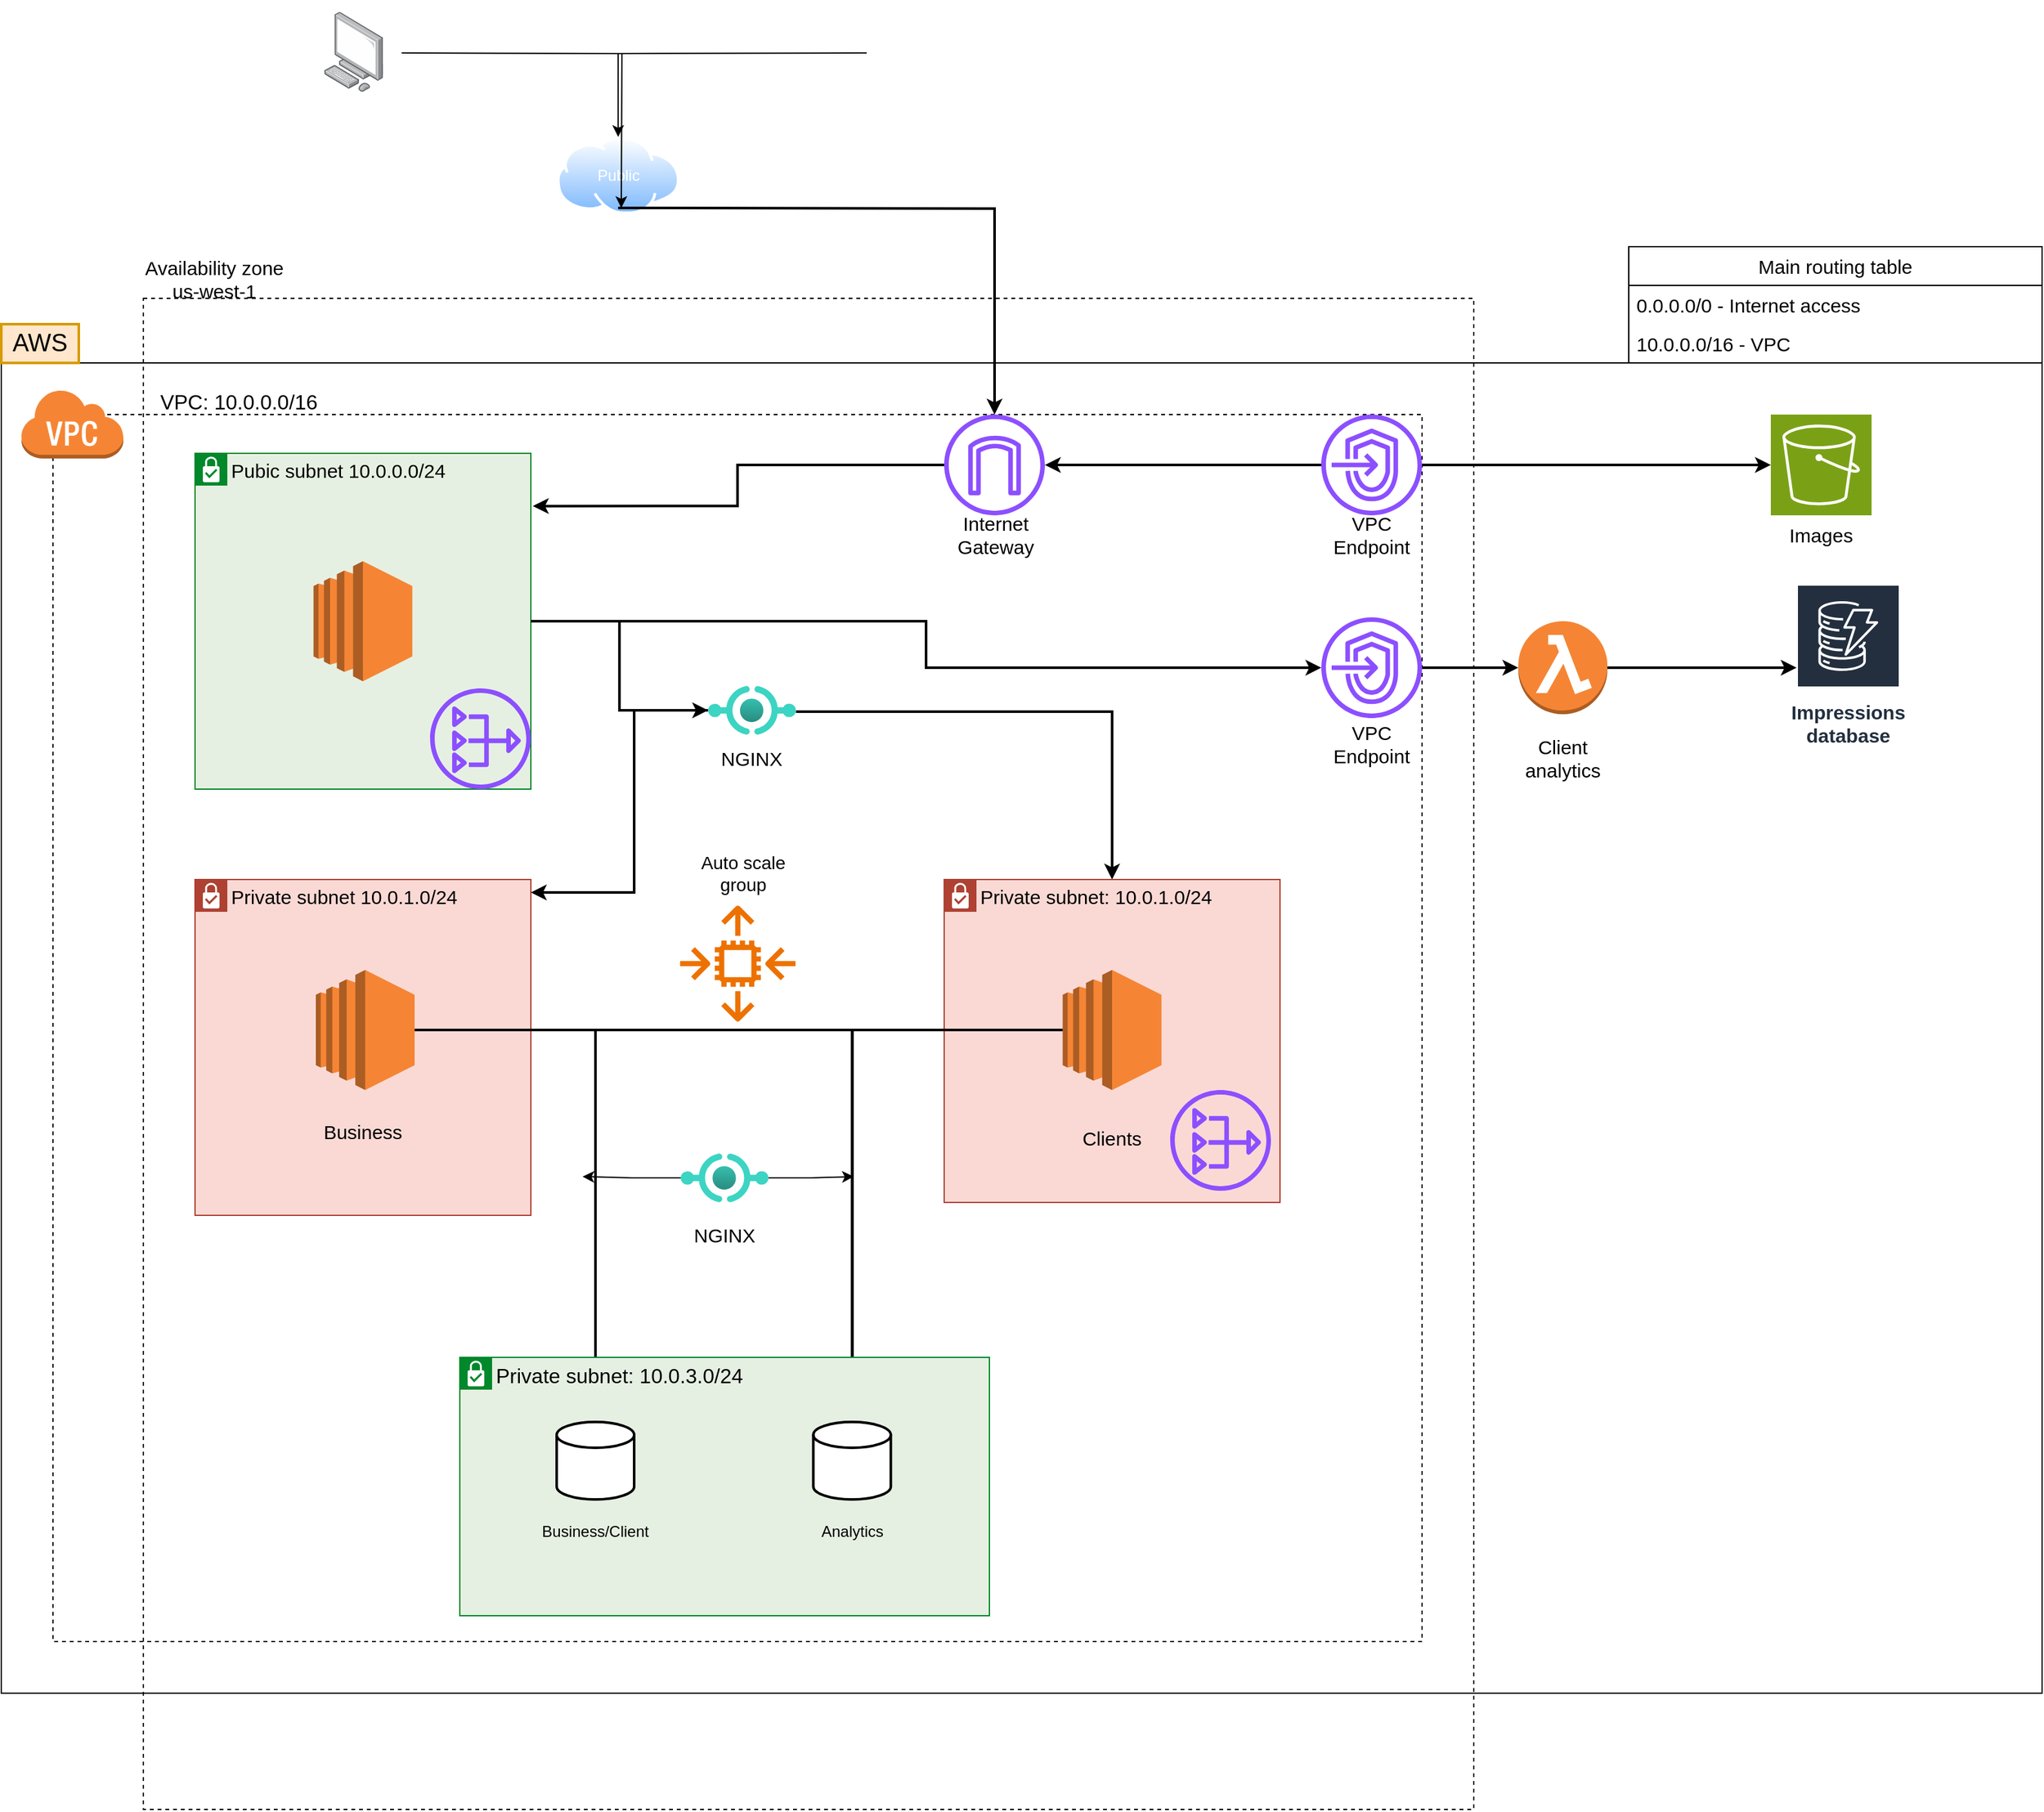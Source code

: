 <mxfile version="24.7.12">
  <diagram name="Page-1" id="1npiZSmswvkon4gAFHvo">
    <mxGraphModel dx="2607" dy="1675" grid="1" gridSize="10" guides="1" tooltips="1" connect="1" arrows="1" fold="1" page="1" pageScale="1" pageWidth="850" pageHeight="1100" math="0" shadow="0">
      <root>
        <mxCell id="0" />
        <mxCell id="1" parent="0" />
        <mxCell id="VEC-emDZ8dzPH6i4BCSv-1" value="" style="rounded=0;whiteSpace=wrap;html=1;" parent="1" vertex="1">
          <mxGeometry x="370" y="300" width="1580" height="1030" as="geometry" />
        </mxCell>
        <mxCell id="VEC-emDZ8dzPH6i4BCSv-2" value="AWS" style="text;html=1;align=center;verticalAlign=middle;whiteSpace=wrap;rounded=0;fillColor=#ffe6cc;strokeColor=#d79b00;strokeWidth=2;fontSize=19;" parent="1" vertex="1">
          <mxGeometry x="370" y="270" width="60" height="30" as="geometry" />
        </mxCell>
        <mxCell id="VEC-emDZ8dzPH6i4BCSv-4" value="" style="image;aspect=fixed;perimeter=ellipsePerimeter;html=1;align=center;shadow=0;dashed=0;spacingTop=3;image=img/lib/active_directory/internet_cloud.svg;" parent="1" vertex="1">
          <mxGeometry x="800" y="125" width="95.23" height="60" as="geometry" />
        </mxCell>
        <mxCell id="VEC-emDZ8dzPH6i4BCSv-21" style="edgeStyle=orthogonalEdgeStyle;rounded=0;orthogonalLoop=1;jettySize=auto;html=1;strokeWidth=2;" parent="1" target="VEC-emDZ8dzPH6i4BCSv-54" edge="1">
          <mxGeometry relative="1" as="geometry">
            <mxPoint x="775.067" y="440" as="targetPoint" />
            <mxPoint x="847.6" y="180" as="sourcePoint" />
          </mxGeometry>
        </mxCell>
        <mxCell id="VEC-emDZ8dzPH6i4BCSv-5" value="&lt;font color=&quot;#ffffff&quot;&gt;Public&lt;/font&gt;" style="text;html=1;align=center;verticalAlign=middle;whiteSpace=wrap;rounded=0;" parent="1" vertex="1">
          <mxGeometry x="817.62" y="140" width="60" height="30" as="geometry" />
        </mxCell>
        <mxCell id="VEC-emDZ8dzPH6i4BCSv-11" style="edgeStyle=orthogonalEdgeStyle;rounded=0;orthogonalLoop=1;jettySize=auto;html=1;" parent="1" edge="1">
          <mxGeometry relative="1" as="geometry">
            <mxPoint x="850" y="180.0" as="targetPoint" />
            <mxPoint x="680" y="60" as="sourcePoint" />
          </mxGeometry>
        </mxCell>
        <mxCell id="VEC-emDZ8dzPH6i4BCSv-10" style="edgeStyle=orthogonalEdgeStyle;rounded=0;orthogonalLoop=1;jettySize=auto;html=1;entryX=0.5;entryY=0;entryDx=0;entryDy=0;" parent="1" target="VEC-emDZ8dzPH6i4BCSv-4" edge="1">
          <mxGeometry relative="1" as="geometry">
            <mxPoint x="1040" y="60" as="sourcePoint" />
          </mxGeometry>
        </mxCell>
        <mxCell id="VEC-emDZ8dzPH6i4BCSv-15" value="" style="rounded=0;whiteSpace=wrap;html=1;strokeColor=default;dashed=1;" parent="1" vertex="1">
          <mxGeometry x="410" y="340" width="1060" height="950" as="geometry" />
        </mxCell>
        <mxCell id="VEC-emDZ8dzPH6i4BCSv-16" value="" style="outlineConnect=0;dashed=0;verticalLabelPosition=bottom;verticalAlign=top;align=center;html=1;shape=mxgraph.aws3.virtual_private_cloud;fillColor=#F58534;gradientColor=none;" parent="1" vertex="1">
          <mxGeometry x="385" y="320" width="79.5" height="54" as="geometry" />
        </mxCell>
        <mxCell id="VEC-emDZ8dzPH6i4BCSv-17" value="" style="rounded=0;whiteSpace=wrap;html=1;dashed=1;fillColor=none;" parent="1" vertex="1">
          <mxGeometry x="480" y="250" width="1030" height="1170" as="geometry" />
        </mxCell>
        <mxCell id="VEC-emDZ8dzPH6i4BCSv-19" value="Availability zone us-west-1" style="text;html=1;align=center;verticalAlign=middle;whiteSpace=wrap;rounded=0;fontSize=15;" parent="1" vertex="1">
          <mxGeometry x="480" y="220" width="110" height="30" as="geometry" />
        </mxCell>
        <mxCell id="VEC-emDZ8dzPH6i4BCSv-30" value="&lt;font style=&quot;font-size: 15px;&quot;&gt;&lt;font style=&quot;font-size: 15px;&quot;&gt;Private subnet&amp;nbsp;&lt;/font&gt;10.0.1.0/24&lt;/font&gt;" style="shape=mxgraph.ibm.box;prType=subnet;fontStyle=0;verticalAlign=top;align=left;spacingLeft=32;spacingTop=4;fillColor=#fad9d5;rounded=0;whiteSpace=wrap;html=1;strokeColor=#ae4132;strokeWidth=1;dashed=0;container=1;spacing=-4;collapsible=0;expand=0;recursiveResize=0;" parent="1" vertex="1">
          <mxGeometry x="520" y="700" width="260" height="260" as="geometry" />
        </mxCell>
        <mxCell id="VEC-emDZ8dzPH6i4BCSv-47" value="Business" style="text;html=1;align=center;verticalAlign=middle;whiteSpace=wrap;rounded=0;fontSize=15;" parent="VEC-emDZ8dzPH6i4BCSv-30" vertex="1">
          <mxGeometry x="100" y="180" width="60" height="30" as="geometry" />
        </mxCell>
        <mxCell id="VEC-emDZ8dzPH6i4BCSv-37" value="" style="outlineConnect=0;dashed=0;verticalLabelPosition=bottom;verticalAlign=top;align=center;html=1;shape=mxgraph.aws3.ec2;fillColor=#F58534;gradientColor=none;" parent="VEC-emDZ8dzPH6i4BCSv-30" vertex="1">
          <mxGeometry x="93.5" y="70" width="76.5" height="93" as="geometry" />
        </mxCell>
        <mxCell id="VEC-emDZ8dzPH6i4BCSv-61" style="edgeStyle=orthogonalEdgeStyle;rounded=0;orthogonalLoop=1;jettySize=auto;html=1;strokeWidth=2;" parent="1" source="VEC-emDZ8dzPH6i4BCSv-92" target="VEC-emDZ8dzPH6i4BCSv-31" edge="1">
          <mxGeometry relative="1" as="geometry">
            <Array as="points">
              <mxPoint x="1230" y="570" />
            </Array>
          </mxGeometry>
        </mxCell>
        <mxCell id="VEC-emDZ8dzPH6i4BCSv-69" style="edgeStyle=orthogonalEdgeStyle;rounded=0;orthogonalLoop=1;jettySize=auto;html=1;strokeWidth=2;" parent="1" source="eG7gTmfQhX4MJYUldXyf-1" target="VEC-emDZ8dzPH6i4BCSv-68" edge="1">
          <mxGeometry relative="1" as="geometry" />
        </mxCell>
        <mxCell id="VEC-emDZ8dzPH6i4BCSv-32" value="&lt;font style=&quot;font-size: 15px;&quot;&gt;&lt;font style=&quot;font-size: 15px;&quot;&gt;Pubic subnet&amp;nbsp;&lt;/font&gt;10.0.0.0/24&lt;/font&gt;" style="shape=mxgraph.ibm.box;prType=subnet;fontStyle=0;verticalAlign=top;align=left;spacingLeft=32;spacingTop=4;fillColor=#E6F0E2;rounded=0;whiteSpace=wrap;html=1;strokeColor=#00882B;strokeWidth=1;dashed=0;container=1;spacing=-4;collapsible=0;expand=0;recursiveResize=0;" parent="1" vertex="1">
          <mxGeometry x="520" y="370" width="260" height="260" as="geometry" />
        </mxCell>
        <mxCell id="VEC-emDZ8dzPH6i4BCSv-26" value="" style="outlineConnect=0;dashed=0;verticalLabelPosition=bottom;verticalAlign=top;align=center;html=1;shape=mxgraph.aws3.ec2;fillColor=#F58534;gradientColor=none;" parent="VEC-emDZ8dzPH6i4BCSv-32" vertex="1">
          <mxGeometry x="91.75" y="83.5" width="76.5" height="93" as="geometry" />
        </mxCell>
        <mxCell id="VEC-emDZ8dzPH6i4BCSv-28" value="" style="sketch=0;outlineConnect=0;fontColor=#232F3E;gradientColor=none;fillColor=#8C4FFF;strokeColor=none;dashed=0;verticalLabelPosition=bottom;verticalAlign=top;align=center;html=1;fontSize=12;fontStyle=0;aspect=fixed;pointerEvents=1;shape=mxgraph.aws4.nat_gateway;" parent="VEC-emDZ8dzPH6i4BCSv-32" vertex="1">
          <mxGeometry x="182" y="182" width="78" height="78" as="geometry" />
        </mxCell>
        <mxCell id="VEC-emDZ8dzPH6i4BCSv-34" value="&lt;font style=&quot;font-size: 14px;&quot;&gt;Auto scale group&lt;/font&gt;" style="text;html=1;align=center;verticalAlign=middle;whiteSpace=wrap;rounded=0;" parent="1" vertex="1">
          <mxGeometry x="891.31" y="680" width="107.38" height="30" as="geometry" />
        </mxCell>
        <mxCell id="VEC-emDZ8dzPH6i4BCSv-54" value="" style="sketch=0;outlineConnect=0;fontColor=#232F3E;gradientColor=none;fillColor=#8C4FFF;strokeColor=none;dashed=0;verticalLabelPosition=bottom;verticalAlign=top;align=center;html=1;fontSize=12;fontStyle=0;aspect=fixed;pointerEvents=1;shape=mxgraph.aws4.internet_gateway;" parent="1" vertex="1">
          <mxGeometry x="1100" y="340" width="78" height="78" as="geometry" />
        </mxCell>
        <mxCell id="VEC-emDZ8dzPH6i4BCSv-56" value="&lt;font style=&quot;font-size: 16px;&quot;&gt;VPC:&amp;nbsp;&lt;/font&gt;10.0.0.0/16" style="text;html=1;align=center;verticalAlign=middle;whiteSpace=wrap;rounded=0;fontSize=16;" parent="1" vertex="1">
          <mxGeometry x="459" y="320" width="190" height="20" as="geometry" />
        </mxCell>
        <mxCell id="VEC-emDZ8dzPH6i4BCSv-58" value="" style="image;points=[];aspect=fixed;html=1;align=center;shadow=0;dashed=0;image=img/lib/allied_telesis/computer_and_terminals/Personal_Computer.svg;" parent="1" vertex="1">
          <mxGeometry x="620" y="28.2" width="45.6" height="61.8" as="geometry" />
        </mxCell>
        <mxCell id="VEC-emDZ8dzPH6i4BCSv-59" value="" style="shape=image;html=1;verticalAlign=top;verticalLabelPosition=bottom;labelBackgroundColor=#ffffff;imageAspect=0;aspect=fixed;image=https://cdn0.iconfinder.com/data/icons/devices-42/512/android_phone-128.png" parent="1" vertex="1">
          <mxGeometry x="1030" y="19.1" width="80" height="80" as="geometry" />
        </mxCell>
        <mxCell id="VEC-emDZ8dzPH6i4BCSv-31" value="&lt;font style=&quot;font-size: 15px;&quot;&gt;&lt;font style=&quot;font-size: 15px;&quot;&gt;Private subnet:&lt;/font&gt;&amp;nbsp;10.0.1.0/24&lt;/font&gt;" style="shape=mxgraph.ibm.box;prType=subnet;fontStyle=0;verticalAlign=top;align=left;spacingLeft=32;spacingTop=4;fillColor=#fad9d5;rounded=0;whiteSpace=wrap;html=1;strokeColor=#ae4132;strokeWidth=1;dashed=0;container=1;spacing=-4;collapsible=0;expand=0;recursiveResize=0;" parent="1" vertex="1">
          <mxGeometry x="1100" y="700" width="260" height="250" as="geometry" />
        </mxCell>
        <mxCell id="VEC-emDZ8dzPH6i4BCSv-48" value="Clients" style="text;html=1;align=center;verticalAlign=middle;whiteSpace=wrap;rounded=0;fontSize=15;" parent="VEC-emDZ8dzPH6i4BCSv-31" vertex="1">
          <mxGeometry x="100" y="185" width="60" height="30" as="geometry" />
        </mxCell>
        <mxCell id="VEC-emDZ8dzPH6i4BCSv-39" value="" style="outlineConnect=0;dashed=0;verticalLabelPosition=bottom;verticalAlign=top;align=center;html=1;shape=mxgraph.aws3.ec2;fillColor=#F58534;gradientColor=none;" parent="VEC-emDZ8dzPH6i4BCSv-31" vertex="1">
          <mxGeometry x="91.75" y="70" width="76.5" height="93" as="geometry" />
        </mxCell>
        <mxCell id="VEC-emDZ8dzPH6i4BCSv-67" value="" style="sketch=0;outlineConnect=0;fontColor=#232F3E;gradientColor=none;fillColor=#8C4FFF;strokeColor=none;dashed=0;verticalLabelPosition=bottom;verticalAlign=top;align=center;html=1;fontSize=12;fontStyle=0;aspect=fixed;pointerEvents=1;shape=mxgraph.aws4.nat_gateway;" parent="VEC-emDZ8dzPH6i4BCSv-31" vertex="1">
          <mxGeometry x="175" y="163" width="78" height="78" as="geometry" />
        </mxCell>
        <mxCell id="VEC-emDZ8dzPH6i4BCSv-43" style="edgeStyle=orthogonalEdgeStyle;rounded=0;orthogonalLoop=1;jettySize=auto;html=1;strokeWidth=2;" parent="1" source="VEC-emDZ8dzPH6i4BCSv-39" target="VEC-emDZ8dzPH6i4BCSv-36" edge="1">
          <mxGeometry relative="1" as="geometry" />
        </mxCell>
        <mxCell id="VEC-emDZ8dzPH6i4BCSv-42" style="edgeStyle=orthogonalEdgeStyle;rounded=0;orthogonalLoop=1;jettySize=auto;html=1;strokeWidth=2;" parent="1" source="VEC-emDZ8dzPH6i4BCSv-37" target="VEC-emDZ8dzPH6i4BCSv-36" edge="1">
          <mxGeometry relative="1" as="geometry">
            <Array as="points">
              <mxPoint x="1029" y="817" />
            </Array>
          </mxGeometry>
        </mxCell>
        <mxCell id="VEC-emDZ8dzPH6i4BCSv-57" value="" style="sketch=0;outlineConnect=0;fontColor=#232F3E;gradientColor=none;fillColor=#ED7100;strokeColor=none;dashed=0;verticalLabelPosition=bottom;verticalAlign=top;align=center;html=1;fontSize=12;fontStyle=0;aspect=fixed;pointerEvents=1;shape=mxgraph.aws4.auto_scaling2;" parent="1" vertex="1">
          <mxGeometry x="895.23" y="720" width="90" height="90" as="geometry" />
        </mxCell>
        <mxCell id="VEC-emDZ8dzPH6i4BCSv-63" value="&lt;font style=&quot;font-size: 15px;&quot;&gt;Main routing table&lt;/font&gt;" style="swimlane;fontStyle=0;childLayout=stackLayout;horizontal=1;startSize=30;horizontalStack=0;resizeParent=1;resizeParentMax=0;resizeLast=0;collapsible=1;marginBottom=0;whiteSpace=wrap;html=1;" parent="1" vertex="1">
          <mxGeometry x="1630" y="210" width="320" height="90" as="geometry" />
        </mxCell>
        <mxCell id="VEC-emDZ8dzPH6i4BCSv-64" value="&lt;font style=&quot;font-size: 15px;&quot;&gt;0.0.0.0/0 - Internet access&lt;/font&gt;" style="text;strokeColor=none;fillColor=none;align=left;verticalAlign=middle;spacingLeft=4;spacingRight=4;overflow=hidden;points=[[0,0.5],[1,0.5]];portConstraint=eastwest;rotatable=0;whiteSpace=wrap;html=1;" parent="VEC-emDZ8dzPH6i4BCSv-63" vertex="1">
          <mxGeometry y="30" width="320" height="30" as="geometry" />
        </mxCell>
        <mxCell id="VEC-emDZ8dzPH6i4BCSv-65" value="&lt;font style=&quot;font-size: 15px;&quot;&gt;10.0.0.0/16 - VPC&lt;/font&gt;" style="text;strokeColor=none;fillColor=none;align=left;verticalAlign=middle;spacingLeft=4;spacingRight=4;overflow=hidden;points=[[0,0.5],[1,0.5]];portConstraint=eastwest;rotatable=0;whiteSpace=wrap;html=1;" parent="VEC-emDZ8dzPH6i4BCSv-63" vertex="1">
          <mxGeometry y="60" width="320" height="30" as="geometry" />
        </mxCell>
        <mxCell id="VEC-emDZ8dzPH6i4BCSv-71" style="edgeStyle=orthogonalEdgeStyle;rounded=0;orthogonalLoop=1;jettySize=auto;html=1;strokeWidth=2;" parent="1" source="VEC-emDZ8dzPH6i4BCSv-68" target="VEC-emDZ8dzPH6i4BCSv-70" edge="1">
          <mxGeometry relative="1" as="geometry" />
        </mxCell>
        <mxCell id="VEC-emDZ8dzPH6i4BCSv-68" value="" style="outlineConnect=0;dashed=0;verticalLabelPosition=bottom;verticalAlign=top;align=center;html=1;shape=mxgraph.aws3.lambda_function;fillColor=#F58534;gradientColor=none;" parent="1" vertex="1">
          <mxGeometry x="1544.5" y="500" width="69" height="72" as="geometry" />
        </mxCell>
        <mxCell id="VEC-emDZ8dzPH6i4BCSv-70" value="&lt;font style=&quot;font-size: 15px;&quot;&gt;Impressions database&lt;/font&gt;" style="sketch=0;outlineConnect=0;fontColor=#232F3E;gradientColor=none;strokeColor=#ffffff;fillColor=#232F3E;dashed=0;verticalLabelPosition=middle;verticalAlign=bottom;align=center;html=1;whiteSpace=wrap;fontSize=10;fontStyle=1;spacing=3;shape=mxgraph.aws4.productIcon;prIcon=mxgraph.aws4.dynamodb;" parent="1" vertex="1">
          <mxGeometry x="1760" y="471.5" width="80" height="129" as="geometry" />
        </mxCell>
        <mxCell id="VEC-emDZ8dzPH6i4BCSv-72" value="&lt;font style=&quot;font-size: 15px;&quot;&gt;Client analytics&lt;/font&gt;" style="text;html=1;align=center;verticalAlign=middle;whiteSpace=wrap;rounded=0;" parent="1" vertex="1">
          <mxGeometry x="1549" y="591" width="60" height="30" as="geometry" />
        </mxCell>
        <mxCell id="VEC-emDZ8dzPH6i4BCSv-77" style="edgeStyle=orthogonalEdgeStyle;rounded=0;orthogonalLoop=1;jettySize=auto;html=1;strokeWidth=2;" parent="1" source="VEC-emDZ8dzPH6i4BCSv-37" target="VEC-emDZ8dzPH6i4BCSv-49" edge="1">
          <mxGeometry relative="1" as="geometry" />
        </mxCell>
        <mxCell id="VEC-emDZ8dzPH6i4BCSv-80" value="" style="sketch=0;points=[[0,0,0],[0.25,0,0],[0.5,0,0],[0.75,0,0],[1,0,0],[0,1,0],[0.25,1,0],[0.5,1,0],[0.75,1,0],[1,1,0],[0,0.25,0],[0,0.5,0],[0,0.75,0],[1,0.25,0],[1,0.5,0],[1,0.75,0]];outlineConnect=0;fontColor=#232F3E;fillColor=#7AA116;strokeColor=#ffffff;dashed=0;verticalLabelPosition=bottom;verticalAlign=top;align=center;html=1;fontSize=12;fontStyle=0;aspect=fixed;shape=mxgraph.aws4.resourceIcon;resIcon=mxgraph.aws4.s3;" parent="1" vertex="1">
          <mxGeometry x="1740" y="340" width="78" height="78" as="geometry" />
        </mxCell>
        <mxCell id="VEC-emDZ8dzPH6i4BCSv-82" style="edgeStyle=orthogonalEdgeStyle;rounded=0;orthogonalLoop=1;jettySize=auto;html=1;entryX=1.006;entryY=0.157;entryDx=0;entryDy=0;entryPerimeter=0;strokeWidth=2;" parent="1" source="VEC-emDZ8dzPH6i4BCSv-54" target="VEC-emDZ8dzPH6i4BCSv-32" edge="1">
          <mxGeometry relative="1" as="geometry" />
        </mxCell>
        <mxCell id="VEC-emDZ8dzPH6i4BCSv-85" style="edgeStyle=orthogonalEdgeStyle;rounded=0;orthogonalLoop=1;jettySize=auto;html=1;strokeWidth=2;" parent="1" source="VEC-emDZ8dzPH6i4BCSv-84" target="VEC-emDZ8dzPH6i4BCSv-80" edge="1">
          <mxGeometry relative="1" as="geometry" />
        </mxCell>
        <mxCell id="VEC-emDZ8dzPH6i4BCSv-86" style="edgeStyle=orthogonalEdgeStyle;rounded=0;orthogonalLoop=1;jettySize=auto;html=1;strokeWidth=2;" parent="1" source="VEC-emDZ8dzPH6i4BCSv-84" target="VEC-emDZ8dzPH6i4BCSv-54" edge="1">
          <mxGeometry relative="1" as="geometry" />
        </mxCell>
        <mxCell id="VEC-emDZ8dzPH6i4BCSv-84" value="" style="sketch=0;outlineConnect=0;fontColor=#232F3E;gradientColor=none;fillColor=#8C4FFF;strokeColor=none;dashed=0;verticalLabelPosition=bottom;verticalAlign=top;align=center;html=1;fontSize=12;fontStyle=0;aspect=fixed;pointerEvents=1;shape=mxgraph.aws4.endpoints;" parent="1" vertex="1">
          <mxGeometry x="1392" y="340" width="78" height="78" as="geometry" />
        </mxCell>
        <mxCell id="VEC-emDZ8dzPH6i4BCSv-88" style="edgeStyle=orthogonalEdgeStyle;rounded=0;orthogonalLoop=1;jettySize=auto;html=1;" parent="1" source="VEC-emDZ8dzPH6i4BCSv-87" edge="1">
          <mxGeometry relative="1" as="geometry">
            <mxPoint x="820" y="930" as="targetPoint" />
          </mxGeometry>
        </mxCell>
        <mxCell id="VEC-emDZ8dzPH6i4BCSv-89" style="edgeStyle=orthogonalEdgeStyle;rounded=0;orthogonalLoop=1;jettySize=auto;html=1;" parent="1" source="VEC-emDZ8dzPH6i4BCSv-87" edge="1">
          <mxGeometry relative="1" as="geometry">
            <mxPoint x="1030" y="930" as="targetPoint" />
          </mxGeometry>
        </mxCell>
        <mxCell id="VEC-emDZ8dzPH6i4BCSv-87" value="" style="image;aspect=fixed;html=1;points=[];align=center;fontSize=12;image=img/lib/azure2/other/API_Proxy.svg;" parent="1" vertex="1">
          <mxGeometry x="896" y="912" width="68" height="38" as="geometry" />
        </mxCell>
        <mxCell id="VEC-emDZ8dzPH6i4BCSv-90" value="&lt;font style=&quot;font-size: 15px;&quot;&gt;NGINX&lt;/font&gt;" style="text;html=1;align=center;verticalAlign=middle;whiteSpace=wrap;rounded=0;" parent="1" vertex="1">
          <mxGeometry x="900" y="960" width="60" height="30" as="geometry" />
        </mxCell>
        <mxCell id="VEC-emDZ8dzPH6i4BCSv-91" value="&lt;font style=&quot;font-size: 16px;&quot;&gt;&lt;font style=&quot;font-size: 16px;&quot;&gt;Private subnet:&amp;nbsp;&lt;/font&gt;10.0.3.0/24&lt;/font&gt;" style="shape=mxgraph.ibm.box;prType=subnet;fontStyle=0;verticalAlign=top;align=left;spacingLeft=32;spacingTop=4;fillColor=#E6F0E2;rounded=0;whiteSpace=wrap;html=1;strokeColor=#00882B;strokeWidth=1;dashed=0;container=1;spacing=-4;collapsible=0;expand=0;recursiveResize=0;" parent="1" vertex="1">
          <mxGeometry x="725" y="1070" width="410" height="200" as="geometry" />
        </mxCell>
        <mxCell id="VEC-emDZ8dzPH6i4BCSv-49" value="" style="strokeWidth=2;html=1;shape=mxgraph.flowchart.database;whiteSpace=wrap;" parent="1" vertex="1">
          <mxGeometry x="800" y="1120" width="60" height="60" as="geometry" />
        </mxCell>
        <mxCell id="VEC-emDZ8dzPH6i4BCSv-36" value="" style="strokeWidth=2;html=1;shape=mxgraph.flowchart.database;whiteSpace=wrap;" parent="1" vertex="1">
          <mxGeometry x="998.69" y="1120" width="60" height="60" as="geometry" />
        </mxCell>
        <mxCell id="VEC-emDZ8dzPH6i4BCSv-73" value="Business/Client" style="text;html=1;align=center;verticalAlign=middle;whiteSpace=wrap;rounded=0;" parent="1" vertex="1">
          <mxGeometry x="800" y="1190" width="60" height="30" as="geometry" />
        </mxCell>
        <mxCell id="VEC-emDZ8dzPH6i4BCSv-52" value="Analytics" style="text;html=1;align=center;verticalAlign=middle;whiteSpace=wrap;rounded=0;" parent="1" vertex="1">
          <mxGeometry x="998.69" y="1190" width="60" height="30" as="geometry" />
        </mxCell>
        <mxCell id="VEC-emDZ8dzPH6i4BCSv-93" value="" style="edgeStyle=orthogonalEdgeStyle;rounded=0;orthogonalLoop=1;jettySize=auto;html=1;strokeWidth=2;" parent="1" source="VEC-emDZ8dzPH6i4BCSv-32" target="VEC-emDZ8dzPH6i4BCSv-92" edge="1">
          <mxGeometry relative="1" as="geometry">
            <mxPoint x="780" y="570" as="sourcePoint" />
            <mxPoint x="1230" y="700" as="targetPoint" />
            <Array as="points" />
          </mxGeometry>
        </mxCell>
        <mxCell id="VEC-emDZ8dzPH6i4BCSv-97" style="edgeStyle=orthogonalEdgeStyle;rounded=0;orthogonalLoop=1;jettySize=auto;html=1;strokeWidth=2;" parent="1" source="VEC-emDZ8dzPH6i4BCSv-92" target="VEC-emDZ8dzPH6i4BCSv-30" edge="1">
          <mxGeometry relative="1" as="geometry">
            <Array as="points">
              <mxPoint x="860" y="569" />
              <mxPoint x="860" y="710" />
            </Array>
          </mxGeometry>
        </mxCell>
        <mxCell id="VEC-emDZ8dzPH6i4BCSv-92" value="" style="image;aspect=fixed;html=1;points=[];align=center;fontSize=12;image=img/lib/azure2/other/API_Proxy.svg;" parent="1" vertex="1">
          <mxGeometry x="917.23" y="550" width="68" height="38" as="geometry" />
        </mxCell>
        <mxCell id="VEC-emDZ8dzPH6i4BCSv-94" value="&lt;font style=&quot;font-size: 15px;&quot;&gt;NGINX&lt;/font&gt;" style="text;html=1;align=center;verticalAlign=middle;whiteSpace=wrap;rounded=0;" parent="1" vertex="1">
          <mxGeometry x="921.23" y="591" width="60" height="30" as="geometry" />
        </mxCell>
        <mxCell id="eG7gTmfQhX4MJYUldXyf-2" value="" style="edgeStyle=orthogonalEdgeStyle;rounded=0;orthogonalLoop=1;jettySize=auto;html=1;strokeWidth=2;" edge="1" parent="1" source="VEC-emDZ8dzPH6i4BCSv-32" target="eG7gTmfQhX4MJYUldXyf-1">
          <mxGeometry relative="1" as="geometry">
            <mxPoint x="780" y="500" as="sourcePoint" />
            <mxPoint x="1545" y="536" as="targetPoint" />
          </mxGeometry>
        </mxCell>
        <mxCell id="eG7gTmfQhX4MJYUldXyf-1" value="" style="sketch=0;outlineConnect=0;fontColor=#232F3E;gradientColor=none;fillColor=#8C4FFF;strokeColor=none;dashed=0;verticalLabelPosition=bottom;verticalAlign=top;align=center;html=1;fontSize=12;fontStyle=0;aspect=fixed;pointerEvents=1;shape=mxgraph.aws4.endpoints;" vertex="1" parent="1">
          <mxGeometry x="1392" y="497" width="78" height="78" as="geometry" />
        </mxCell>
        <mxCell id="eG7gTmfQhX4MJYUldXyf-3" value="&lt;font style=&quot;font-size: 15px;&quot;&gt;Images&lt;/font&gt;" style="text;html=1;align=center;verticalAlign=middle;whiteSpace=wrap;rounded=0;" vertex="1" parent="1">
          <mxGeometry x="1749" y="418" width="60" height="30" as="geometry" />
        </mxCell>
        <mxCell id="eG7gTmfQhX4MJYUldXyf-4" value="&lt;font style=&quot;font-size: 15px;&quot;&gt;Internet Gateway&lt;/font&gt;" style="text;html=1;align=center;verticalAlign=middle;whiteSpace=wrap;rounded=0;" vertex="1" parent="1">
          <mxGeometry x="1110" y="418" width="60" height="30" as="geometry" />
        </mxCell>
        <mxCell id="eG7gTmfQhX4MJYUldXyf-5" value="&lt;font style=&quot;font-size: 15px;&quot;&gt;VPC Endpoint&lt;/font&gt;" style="text;html=1;align=center;verticalAlign=middle;whiteSpace=wrap;rounded=0;" vertex="1" parent="1">
          <mxGeometry x="1401" y="418" width="60" height="30" as="geometry" />
        </mxCell>
        <mxCell id="eG7gTmfQhX4MJYUldXyf-6" value="&lt;font style=&quot;font-size: 15px;&quot;&gt;VPC Endpoint&lt;/font&gt;" style="text;html=1;align=center;verticalAlign=middle;whiteSpace=wrap;rounded=0;" vertex="1" parent="1">
          <mxGeometry x="1401" y="580" width="60" height="30" as="geometry" />
        </mxCell>
      </root>
    </mxGraphModel>
  </diagram>
</mxfile>
